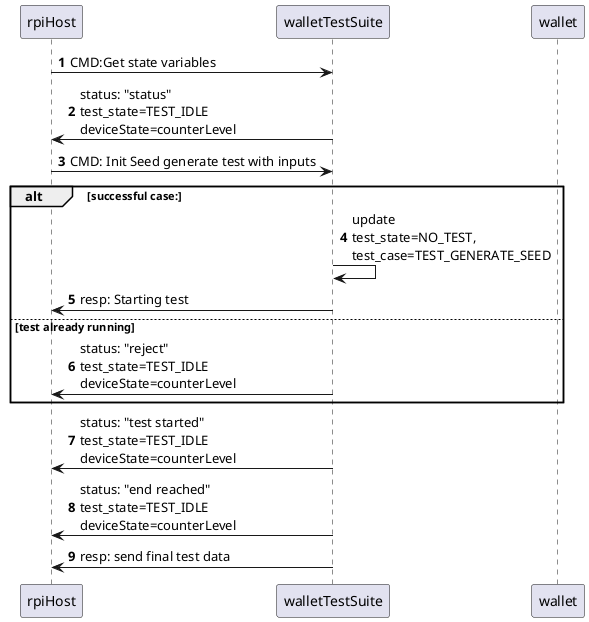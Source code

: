@startuml
participant rpiHost
' participant rpiUart
' participant walletUart
participant walletTestSuite
participant wallet

autonumber
rpiHost -> walletTestSuite : CMD:Get state variables
walletTestSuite -> rpiHost: status: "status" \ntest_state=TEST_IDLE \ndeviceState=counterLevel

rpiHost -> walletTestSuite : CMD: Init Seed generate test with inputs
alt successful case:
walletTestSuite -> walletTestSuite: update \ntest_state=NO_TEST, \ntest_case=TEST_GENERATE_SEED
walletTestSuite -> rpiHost: resp: Starting test
else test already running
walletTestSuite -> rpiHost: status: "reject" \ntest_state=TEST_IDLE \ndeviceState=counterLevel
end

walletTestSuite -> rpiHost: status: "test started" \ntest_state=TEST_IDLE \ndeviceState=counterLevel
walletTestSuite -> rpiHost: status: "end reached"  \ntest_state=TEST_IDLE \ndeviceState=counterLevel
walletTestSuite -> rpiHost: resp: send final test data

@enduml